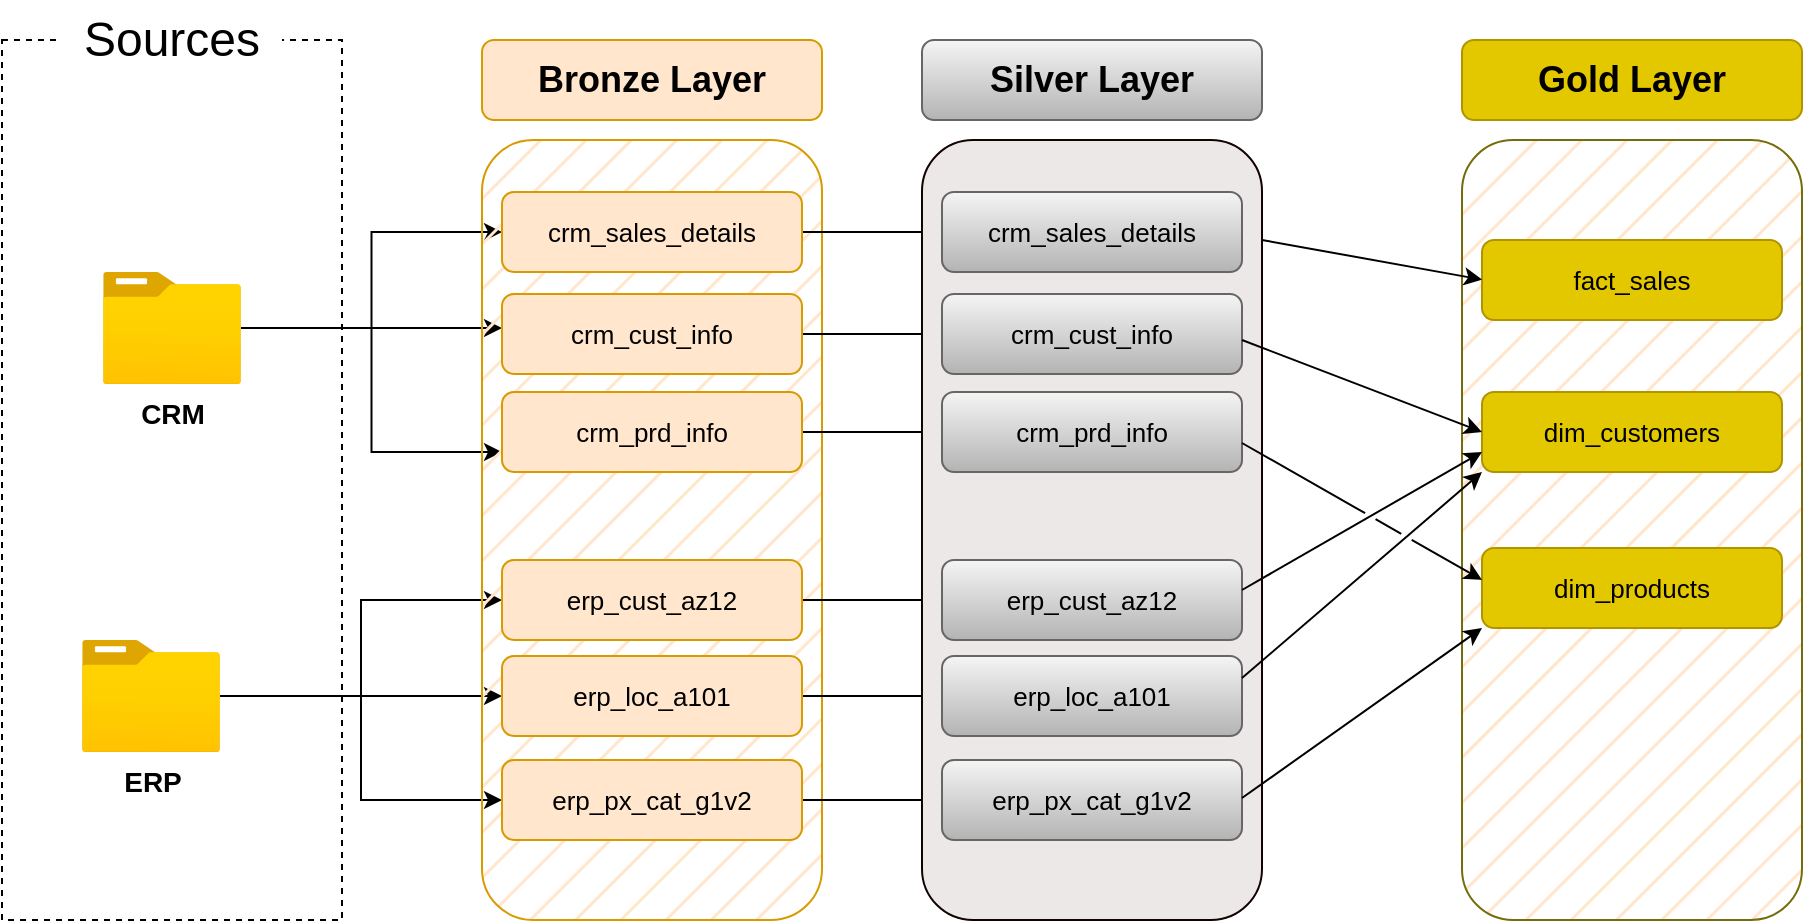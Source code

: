 <mxfile version="26.2.2">
  <diagram name="Page-1" id="1vkmLPqxpZ__lGmtXSye">
    <mxGraphModel dx="1030" dy="611" grid="1" gridSize="10" guides="1" tooltips="1" connect="1" arrows="1" fold="1" page="1" pageScale="1" pageWidth="1169" pageHeight="827" math="0" shadow="0">
      <root>
        <mxCell id="0" />
        <mxCell id="1" parent="0" />
        <mxCell id="FGeTh9XQPBHVU1j0txBr-1" value="" style="rounded=0;whiteSpace=wrap;html=1;fillColor=none;dashed=1;" parent="1" vertex="1">
          <mxGeometry x="50" y="120" width="170" height="440" as="geometry" />
        </mxCell>
        <mxCell id="FGeTh9XQPBHVU1j0txBr-2" value="&lt;font style=&quot;font-size: 24px;&quot;&gt;Sources&lt;/font&gt;" style="rounded=1;whiteSpace=wrap;html=1;strokeColor=none;" parent="1" vertex="1">
          <mxGeometry x="80" y="100" width="110" height="40" as="geometry" />
        </mxCell>
        <mxCell id="FGeTh9XQPBHVU1j0txBr-13" style="edgeStyle=orthogonalEdgeStyle;rounded=0;orthogonalLoop=1;jettySize=auto;html=1;" parent="1" source="FGeTh9XQPBHVU1j0txBr-3" target="FGeTh9XQPBHVU1j0txBr-7" edge="1">
          <mxGeometry relative="1" as="geometry" />
        </mxCell>
        <mxCell id="FGeTh9XQPBHVU1j0txBr-14" style="edgeStyle=orthogonalEdgeStyle;rounded=0;orthogonalLoop=1;jettySize=auto;html=1;" parent="1" source="FGeTh9XQPBHVU1j0txBr-3" target="FGeTh9XQPBHVU1j0txBr-8" edge="1">
          <mxGeometry relative="1" as="geometry">
            <Array as="points">
              <mxPoint x="250" y="264" />
              <mxPoint x="250" y="264" />
            </Array>
          </mxGeometry>
        </mxCell>
        <mxCell id="FGeTh9XQPBHVU1j0txBr-15" style="edgeStyle=orthogonalEdgeStyle;rounded=0;orthogonalLoop=1;jettySize=auto;html=1;entryX=0;entryY=0.75;entryDx=0;entryDy=0;" parent="1" source="FGeTh9XQPBHVU1j0txBr-3" target="FGeTh9XQPBHVU1j0txBr-9" edge="1">
          <mxGeometry relative="1" as="geometry" />
        </mxCell>
        <mxCell id="FGeTh9XQPBHVU1j0txBr-3" value="&lt;b&gt;&lt;font style=&quot;font-size: 14px;&quot;&gt;CRM&lt;/font&gt;&lt;/b&gt;" style="image;aspect=fixed;html=1;points=[];align=center;fontSize=12;image=img/lib/azure2/general/Folder_Blank.svg;" parent="1" vertex="1">
          <mxGeometry x="100.5" y="236" width="69" height="56.0" as="geometry" />
        </mxCell>
        <mxCell id="FGeTh9XQPBHVU1j0txBr-16" style="edgeStyle=orthogonalEdgeStyle;rounded=0;orthogonalLoop=1;jettySize=auto;html=1;" parent="1" source="FGeTh9XQPBHVU1j0txBr-4" target="FGeTh9XQPBHVU1j0txBr-11" edge="1">
          <mxGeometry relative="1" as="geometry" />
        </mxCell>
        <mxCell id="FGeTh9XQPBHVU1j0txBr-17" style="edgeStyle=orthogonalEdgeStyle;rounded=0;orthogonalLoop=1;jettySize=auto;html=1;" parent="1" source="FGeTh9XQPBHVU1j0txBr-4" target="FGeTh9XQPBHVU1j0txBr-12" edge="1">
          <mxGeometry relative="1" as="geometry" />
        </mxCell>
        <mxCell id="FGeTh9XQPBHVU1j0txBr-19" style="edgeStyle=orthogonalEdgeStyle;rounded=0;orthogonalLoop=1;jettySize=auto;html=1;entryX=0;entryY=0.5;entryDx=0;entryDy=0;" parent="1" source="FGeTh9XQPBHVU1j0txBr-4" target="FGeTh9XQPBHVU1j0txBr-10" edge="1">
          <mxGeometry relative="1" as="geometry" />
        </mxCell>
        <mxCell id="FGeTh9XQPBHVU1j0txBr-4" value="&lt;b&gt;&lt;font style=&quot;font-size: 14px;&quot;&gt;ERP&lt;/font&gt;&lt;/b&gt;" style="image;aspect=fixed;html=1;points=[];align=center;fontSize=12;image=img/lib/azure2/general/Folder_Blank.svg;" parent="1" vertex="1">
          <mxGeometry x="90" y="420" width="69" height="56.0" as="geometry" />
        </mxCell>
        <mxCell id="FGeTh9XQPBHVU1j0txBr-5" value="" style="rounded=1;whiteSpace=wrap;html=1;fillStyle=hatch;fillColor=#ffe6cc;strokeColor=#d79b00;" parent="1" vertex="1">
          <mxGeometry x="290" y="170" width="170" height="390" as="geometry" />
        </mxCell>
        <mxCell id="FGeTh9XQPBHVU1j0txBr-6" value="&lt;b&gt;&lt;font style=&quot;font-size: 18px;&quot;&gt;Bronze Layer&lt;/font&gt;&lt;/b&gt;" style="rounded=1;whiteSpace=wrap;html=1;fillColor=#ffe6cc;strokeColor=#d79b00;" parent="1" vertex="1">
          <mxGeometry x="290" y="120" width="170" height="40" as="geometry" />
        </mxCell>
        <mxCell id="bx5ymBYVTzLp2vhXPM2u-9" style="edgeStyle=orthogonalEdgeStyle;rounded=0;orthogonalLoop=1;jettySize=auto;html=1;entryX=0;entryY=0.5;entryDx=0;entryDy=0;" edge="1" parent="1" source="FGeTh9XQPBHVU1j0txBr-7" target="bx5ymBYVTzLp2vhXPM2u-3">
          <mxGeometry relative="1" as="geometry" />
        </mxCell>
        <mxCell id="FGeTh9XQPBHVU1j0txBr-7" value="&lt;font style=&quot;font-size: 13px;&quot;&gt;crm_sales_details&lt;/font&gt;" style="rounded=1;whiteSpace=wrap;html=1;fillColor=#ffe6cc;strokeColor=#d79b00;" parent="1" vertex="1">
          <mxGeometry x="300" y="196" width="150" height="40" as="geometry" />
        </mxCell>
        <mxCell id="bx5ymBYVTzLp2vhXPM2u-10" style="edgeStyle=orthogonalEdgeStyle;rounded=0;orthogonalLoop=1;jettySize=auto;html=1;entryX=0;entryY=0.5;entryDx=0;entryDy=0;" edge="1" parent="1" source="FGeTh9XQPBHVU1j0txBr-8" target="bx5ymBYVTzLp2vhXPM2u-4">
          <mxGeometry relative="1" as="geometry" />
        </mxCell>
        <mxCell id="FGeTh9XQPBHVU1j0txBr-8" value="&lt;font style=&quot;font-size: 13px;&quot;&gt;crm_cust_info&lt;/font&gt;" style="rounded=1;whiteSpace=wrap;html=1;fillColor=#ffe6cc;strokeColor=#d79b00;" parent="1" vertex="1">
          <mxGeometry x="300" y="247" width="150" height="40" as="geometry" />
        </mxCell>
        <mxCell id="bx5ymBYVTzLp2vhXPM2u-11" style="edgeStyle=orthogonalEdgeStyle;rounded=0;orthogonalLoop=1;jettySize=auto;html=1;entryX=0;entryY=0.5;entryDx=0;entryDy=0;" edge="1" parent="1" source="FGeTh9XQPBHVU1j0txBr-9" target="bx5ymBYVTzLp2vhXPM2u-5">
          <mxGeometry relative="1" as="geometry" />
        </mxCell>
        <mxCell id="FGeTh9XQPBHVU1j0txBr-9" value="&lt;font style=&quot;font-size: 13px;&quot;&gt;crm_prd_info&lt;/font&gt;" style="rounded=1;whiteSpace=wrap;html=1;fillColor=#ffe6cc;strokeColor=#d79b00;" parent="1" vertex="1">
          <mxGeometry x="300" y="296" width="150" height="40" as="geometry" />
        </mxCell>
        <mxCell id="bx5ymBYVTzLp2vhXPM2u-14" style="edgeStyle=orthogonalEdgeStyle;rounded=0;orthogonalLoop=1;jettySize=auto;html=1;entryX=0;entryY=0.5;entryDx=0;entryDy=0;" edge="1" parent="1" source="FGeTh9XQPBHVU1j0txBr-10" target="bx5ymBYVTzLp2vhXPM2u-6">
          <mxGeometry relative="1" as="geometry" />
        </mxCell>
        <mxCell id="FGeTh9XQPBHVU1j0txBr-10" value="&lt;font style=&quot;font-size: 13px;&quot;&gt;erp_px_cat_g1v2&lt;/font&gt;" style="rounded=1;whiteSpace=wrap;html=1;fillColor=#ffe6cc;strokeColor=#d79b00;" parent="1" vertex="1">
          <mxGeometry x="300" y="480" width="150" height="40" as="geometry" />
        </mxCell>
        <mxCell id="bx5ymBYVTzLp2vhXPM2u-13" style="edgeStyle=orthogonalEdgeStyle;rounded=0;orthogonalLoop=1;jettySize=auto;html=1;entryX=0;entryY=0.5;entryDx=0;entryDy=0;" edge="1" parent="1" source="FGeTh9XQPBHVU1j0txBr-11" target="bx5ymBYVTzLp2vhXPM2u-7">
          <mxGeometry relative="1" as="geometry" />
        </mxCell>
        <mxCell id="FGeTh9XQPBHVU1j0txBr-11" value="&lt;font style=&quot;font-size: 13px;&quot;&gt;erp_loc_a101&lt;/font&gt;" style="rounded=1;whiteSpace=wrap;html=1;fillColor=#ffe6cc;strokeColor=#d79b00;" parent="1" vertex="1">
          <mxGeometry x="300" y="428" width="150" height="40" as="geometry" />
        </mxCell>
        <mxCell id="bx5ymBYVTzLp2vhXPM2u-12" style="edgeStyle=orthogonalEdgeStyle;rounded=0;orthogonalLoop=1;jettySize=auto;html=1;entryX=0;entryY=0.5;entryDx=0;entryDy=0;" edge="1" parent="1" source="FGeTh9XQPBHVU1j0txBr-12" target="bx5ymBYVTzLp2vhXPM2u-8">
          <mxGeometry relative="1" as="geometry" />
        </mxCell>
        <mxCell id="FGeTh9XQPBHVU1j0txBr-12" value="&lt;font style=&quot;font-size: 13px;&quot;&gt;erp_cust_az12&lt;/font&gt;" style="rounded=1;whiteSpace=wrap;html=1;fillColor=#ffe6cc;strokeColor=#d79b00;" parent="1" vertex="1">
          <mxGeometry x="300" y="380" width="150" height="40" as="geometry" />
        </mxCell>
        <mxCell id="bx5ymBYVTzLp2vhXPM2u-1" value="" style="rounded=1;whiteSpace=wrap;html=1;fillStyle=auto;fillColor=light-dark(#ede8e8, #36210a);strokeColor=light-dark(#120202, #996500);" vertex="1" parent="1">
          <mxGeometry x="510" y="170" width="170" height="390" as="geometry" />
        </mxCell>
        <mxCell id="bx5ymBYVTzLp2vhXPM2u-2" value="&lt;b&gt;&lt;font style=&quot;font-size: 18px;&quot;&gt;Silver Layer&lt;/font&gt;&lt;/b&gt;" style="rounded=1;whiteSpace=wrap;html=1;fillColor=#f5f5f5;strokeColor=#666666;gradientColor=#b3b3b3;" vertex="1" parent="1">
          <mxGeometry x="510" y="120" width="170" height="40" as="geometry" />
        </mxCell>
        <mxCell id="bx5ymBYVTzLp2vhXPM2u-3" value="&lt;font style=&quot;font-size: 13px;&quot;&gt;crm_sales_details&lt;/font&gt;" style="rounded=1;whiteSpace=wrap;html=1;fillColor=#f5f5f5;strokeColor=#666666;gradientColor=#b3b3b3;" vertex="1" parent="1">
          <mxGeometry x="520" y="196" width="150" height="40" as="geometry" />
        </mxCell>
        <mxCell id="bx5ymBYVTzLp2vhXPM2u-4" value="&lt;font style=&quot;font-size: 13px;&quot;&gt;crm_cust_info&lt;/font&gt;" style="rounded=1;whiteSpace=wrap;html=1;fillColor=#f5f5f5;strokeColor=#666666;gradientColor=#b3b3b3;" vertex="1" parent="1">
          <mxGeometry x="520" y="247" width="150" height="40" as="geometry" />
        </mxCell>
        <mxCell id="bx5ymBYVTzLp2vhXPM2u-5" value="&lt;font style=&quot;font-size: 13px;&quot;&gt;crm_prd_info&lt;/font&gt;" style="rounded=1;whiteSpace=wrap;html=1;fillColor=#f5f5f5;strokeColor=#666666;gradientColor=#b3b3b3;" vertex="1" parent="1">
          <mxGeometry x="520" y="296" width="150" height="40" as="geometry" />
        </mxCell>
        <mxCell id="bx5ymBYVTzLp2vhXPM2u-6" value="&lt;font style=&quot;font-size: 13px;&quot;&gt;erp_px_cat_g1v2&lt;/font&gt;" style="rounded=1;whiteSpace=wrap;html=1;fillColor=#f5f5f5;strokeColor=#666666;gradientColor=#b3b3b3;" vertex="1" parent="1">
          <mxGeometry x="520" y="480" width="150" height="40" as="geometry" />
        </mxCell>
        <mxCell id="bx5ymBYVTzLp2vhXPM2u-7" value="&lt;font style=&quot;font-size: 13px;&quot;&gt;erp_loc_a101&lt;/font&gt;" style="rounded=1;whiteSpace=wrap;html=1;fillColor=#f5f5f5;strokeColor=#666666;gradientColor=#b3b3b3;" vertex="1" parent="1">
          <mxGeometry x="520" y="428" width="150" height="40" as="geometry" />
        </mxCell>
        <mxCell id="bx5ymBYVTzLp2vhXPM2u-8" value="&lt;font style=&quot;font-size: 13px;&quot;&gt;erp_cust_az12&lt;/font&gt;" style="rounded=1;whiteSpace=wrap;html=1;fillColor=#f5f5f5;strokeColor=#666666;gradientColor=#b3b3b3;" vertex="1" parent="1">
          <mxGeometry x="520" y="380" width="150" height="40" as="geometry" />
        </mxCell>
        <mxCell id="bx5ymBYVTzLp2vhXPM2u-15" value="" style="rounded=1;whiteSpace=wrap;html=1;fillStyle=hatch;fillColor=#ffe6cc;strokeColor=light-dark(#756c0b, #996500);" vertex="1" parent="1">
          <mxGeometry x="780" y="170" width="170" height="390" as="geometry" />
        </mxCell>
        <mxCell id="bx5ymBYVTzLp2vhXPM2u-16" value="&lt;b&gt;&lt;font style=&quot;font-size: 18px;&quot;&gt;Gold Layer&lt;/font&gt;&lt;/b&gt;" style="rounded=1;whiteSpace=wrap;html=1;fillColor=#e3c800;strokeColor=#B09500;fontColor=#000000;" vertex="1" parent="1">
          <mxGeometry x="780" y="120" width="170" height="40" as="geometry" />
        </mxCell>
        <mxCell id="bx5ymBYVTzLp2vhXPM2u-17" value="&lt;font style=&quot;font-size: 13px;&quot;&gt;fact_sales&lt;/font&gt;" style="rounded=1;whiteSpace=wrap;html=1;fillColor=#e3c800;strokeColor=#B09500;fontColor=#000000;" vertex="1" parent="1">
          <mxGeometry x="790" y="220" width="150" height="40" as="geometry" />
        </mxCell>
        <mxCell id="bx5ymBYVTzLp2vhXPM2u-18" value="&lt;font style=&quot;font-size: 13px;&quot;&gt;dim_customers&lt;/font&gt;" style="rounded=1;whiteSpace=wrap;html=1;fillColor=#e3c800;strokeColor=#B09500;fontColor=#000000;" vertex="1" parent="1">
          <mxGeometry x="790" y="296" width="150" height="40" as="geometry" />
        </mxCell>
        <mxCell id="bx5ymBYVTzLp2vhXPM2u-19" value="&lt;font style=&quot;font-size: 13px;&quot;&gt;dim_products&lt;/font&gt;" style="rounded=1;whiteSpace=wrap;html=1;fillColor=#e3c800;strokeColor=#B09500;fontColor=#000000;" vertex="1" parent="1">
          <mxGeometry x="790" y="374" width="150" height="40" as="geometry" />
        </mxCell>
        <mxCell id="bx5ymBYVTzLp2vhXPM2u-29" value="" style="endArrow=classic;html=1;rounded=0;entryX=0.059;entryY=0.179;entryDx=0;entryDy=0;entryPerimeter=0;" edge="1" parent="1" target="bx5ymBYVTzLp2vhXPM2u-15">
          <mxGeometry width="50" height="50" relative="1" as="geometry">
            <mxPoint x="680" y="220" as="sourcePoint" />
            <mxPoint x="730" y="170" as="targetPoint" />
          </mxGeometry>
        </mxCell>
        <mxCell id="bx5ymBYVTzLp2vhXPM2u-30" value="" style="endArrow=classic;html=1;rounded=0;entryX=0;entryY=0.5;entryDx=0;entryDy=0;jumpStyle=gap;" edge="1" parent="1" target="bx5ymBYVTzLp2vhXPM2u-18">
          <mxGeometry width="50" height="50" relative="1" as="geometry">
            <mxPoint x="670" y="270" as="sourcePoint" />
            <mxPoint x="780" y="350" as="targetPoint" />
          </mxGeometry>
        </mxCell>
        <mxCell id="bx5ymBYVTzLp2vhXPM2u-32" value="" style="endArrow=classic;html=1;rounded=0;entryX=0;entryY=0.75;entryDx=0;entryDy=0;jumpStyle=gap;" edge="1" parent="1" target="bx5ymBYVTzLp2vhXPM2u-18">
          <mxGeometry width="50" height="50" relative="1" as="geometry">
            <mxPoint x="670" y="395" as="sourcePoint" />
            <mxPoint x="790" y="432" as="targetPoint" />
          </mxGeometry>
        </mxCell>
        <mxCell id="bx5ymBYVTzLp2vhXPM2u-33" value="" style="endArrow=classic;html=1;rounded=0;entryX=0;entryY=1;entryDx=0;entryDy=0;jumpStyle=gap;" edge="1" parent="1" target="bx5ymBYVTzLp2vhXPM2u-18">
          <mxGeometry width="50" height="50" relative="1" as="geometry">
            <mxPoint x="670" y="439" as="sourcePoint" />
            <mxPoint x="790" y="320" as="targetPoint" />
          </mxGeometry>
        </mxCell>
        <mxCell id="bx5ymBYVTzLp2vhXPM2u-34" value="" style="endArrow=classic;html=1;rounded=0;entryX=0;entryY=1;entryDx=0;entryDy=0;jumpStyle=gap;" edge="1" parent="1" target="bx5ymBYVTzLp2vhXPM2u-19">
          <mxGeometry width="50" height="50" relative="1" as="geometry">
            <mxPoint x="670" y="499" as="sourcePoint" />
            <mxPoint x="790" y="380" as="targetPoint" />
          </mxGeometry>
        </mxCell>
        <mxCell id="bx5ymBYVTzLp2vhXPM2u-35" value="" style="endArrow=classic;html=1;rounded=0;entryX=0.059;entryY=0.564;entryDx=0;entryDy=0;entryPerimeter=0;jumpStyle=gap;" edge="1" parent="1" target="bx5ymBYVTzLp2vhXPM2u-15">
          <mxGeometry width="50" height="50" relative="1" as="geometry">
            <mxPoint x="670" y="321.5" as="sourcePoint" />
            <mxPoint x="790" y="358.5" as="targetPoint" />
          </mxGeometry>
        </mxCell>
      </root>
    </mxGraphModel>
  </diagram>
</mxfile>
